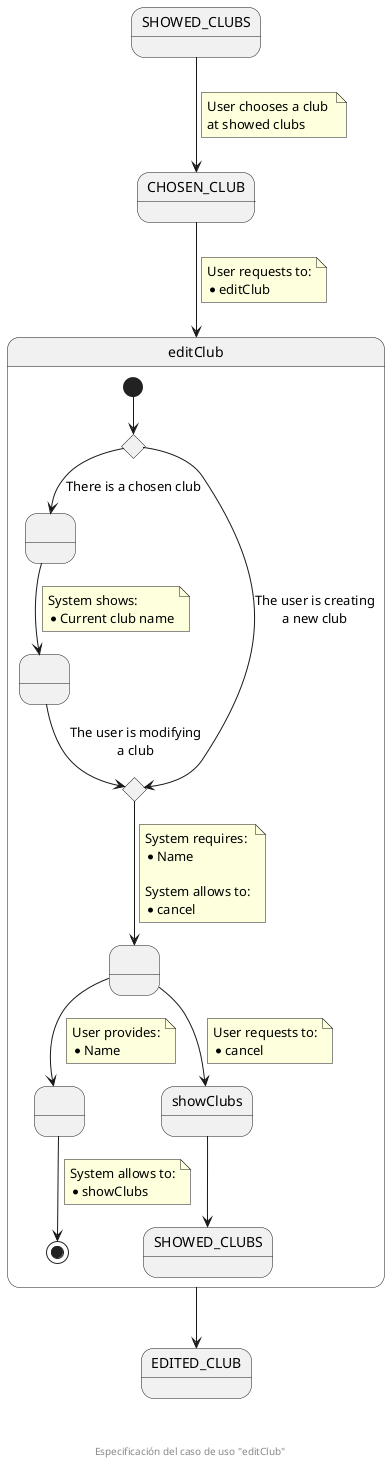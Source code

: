 @startuml
state SHOWED_CLUBS
state CHOSEN_CLUB
state editClub {
  state createOrModifyCHC <<choice>>
  state " " as providedClub
  state " " as showedData
  state createOrModifyCHC2 <<choice>>
  state " " as pendingData
  state " " as providedData
  [*] --> createOrModifyCHC
  createOrModifyCHC --> providedClub : There is a chosen club
  createOrModifyCHC --> createOrModifyCHC2 : The user is creating\na new club
  providedClub --> showedData
  note on link
    System shows:
    * Current club name
  end note
  showedData --> createOrModifyCHC2 : The user is modifying\na club
  createOrModifyCHC2 --> pendingData
  note on link
    System requires:
    * Name

    System allows to:
    * cancel
  end note
  pendingData --> showClubs
  note on link
    User requests to:
    * cancel
  end note
  showClubs --> SHOWED_CLUBS_F
  pendingData --> providedData 
  note on link
    User provides:
    * Name
  end note
  providedData --> [*]
  note on link
    System allows to:
    * showClubs
  end note
}
state EDITED_CLUB
state showClubs
state "SHOWED_CLUBS" as SHOWED_CLUBS_F

SHOWED_CLUBS --> CHOSEN_CLUB
note on link
  User chooses a club 
  at showed clubs
end note

CHOSEN_CLUB --> editClub
note on link
  User requests to:
  * editClub
end note

editClub --> EDITED_CLUB

footer \n\n\n Especificación del caso de uso "editClub"
@enduml
